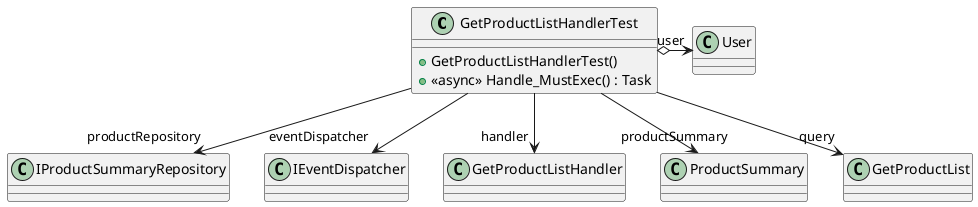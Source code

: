 @startuml
class GetProductListHandlerTest {
    + GetProductListHandlerTest()
    + <<async>> Handle_MustExec() : Task
}
GetProductListHandlerTest --> "productRepository" IProductSummaryRepository
GetProductListHandlerTest --> "eventDispatcher" IEventDispatcher
GetProductListHandlerTest --> "handler" GetProductListHandler
GetProductListHandlerTest --> "productSummary" ProductSummary
GetProductListHandlerTest --> "query" GetProductList
GetProductListHandlerTest o-> "user" User
@enduml
